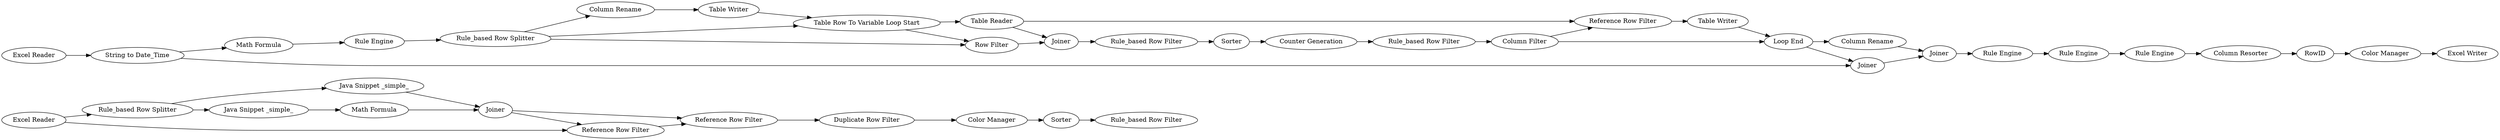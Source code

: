 digraph {
	1 [label="Excel Reader"]
	3 [label="Rule_based Row Splitter"]
	4 [label="Math Formula"]
	5 [label=Joiner]
	7 [label="Java Snippet _simple_"]
	8 [label="Java Snippet _simple_"]
	9 [label="Reference Row Filter"]
	10 [label="Reference Row Filter"]
	11 [label="Duplicate Row Filter"]
	12 [label=Sorter]
	13 [label="Rule_based Row Filter"]
	14 [label="Color Manager"]
	15 [label="String to Date_Time"]
	17 [label="Excel Reader"]
	18 [label="Math Formula"]
	19 [label="Rule Engine"]
	21 [label="Rule_based Row Splitter"]
	22 [label="Table Row To Variable Loop Start"]
	23 [label="Row Filter"]
	24 [label=Joiner]
	25 [label=Sorter]
	27 [label="Rule_based Row Filter"]
	28 [label="Counter Generation"]
	29 [label="Rule_based Row Filter"]
	30 [label="Column Filter"]
	31 [label="Loop End"]
	32 [label=Joiner]
	33 [label=Joiner]
	34 [label="Column Rename"]
	35 [label="Rule Engine"]
	36 [label="Rule Engine"]
	37 [label="Column Resorter"]
	38 [label="Table Writer"]
	39 [label="Table Reader"]
	40 [label="Column Rename"]
	41 [label="Reference Row Filter"]
	42 [label="Table Writer"]
	43 [label=RowID]
	44 [label="Excel Writer"]
	45 [label="Rule Engine"]
	46 [label="Color Manager"]
	1 -> 3
	1 -> 9
	3 -> 7
	3 -> 8
	4 -> 5
	5 -> 9
	5 -> 10
	7 -> 5
	8 -> 4
	9 -> 10
	10 -> 11
	11 -> 14
	12 -> 13
	14 -> 12
	15 -> 18
	15 -> 32
	17 -> 15
	18 -> 19
	19 -> 21
	21 -> 22
	21 -> 23
	21 -> 40
	22 -> 23
	22 -> 39
	23 -> 24
	24 -> 27
	25 -> 28
	27 -> 25
	28 -> 29
	29 -> 30
	30 -> 31
	30 -> 41
	31 -> 32
	31 -> 34
	32 -> 33
	33 -> 35
	34 -> 33
	35 -> 36
	36 -> 45
	37 -> 43
	38 -> 22
	39 -> 24
	39 -> 41
	40 -> 38
	41 -> 42
	42 -> 31
	43 -> 46
	45 -> 37
	46 -> 44
	rankdir=LR
}

